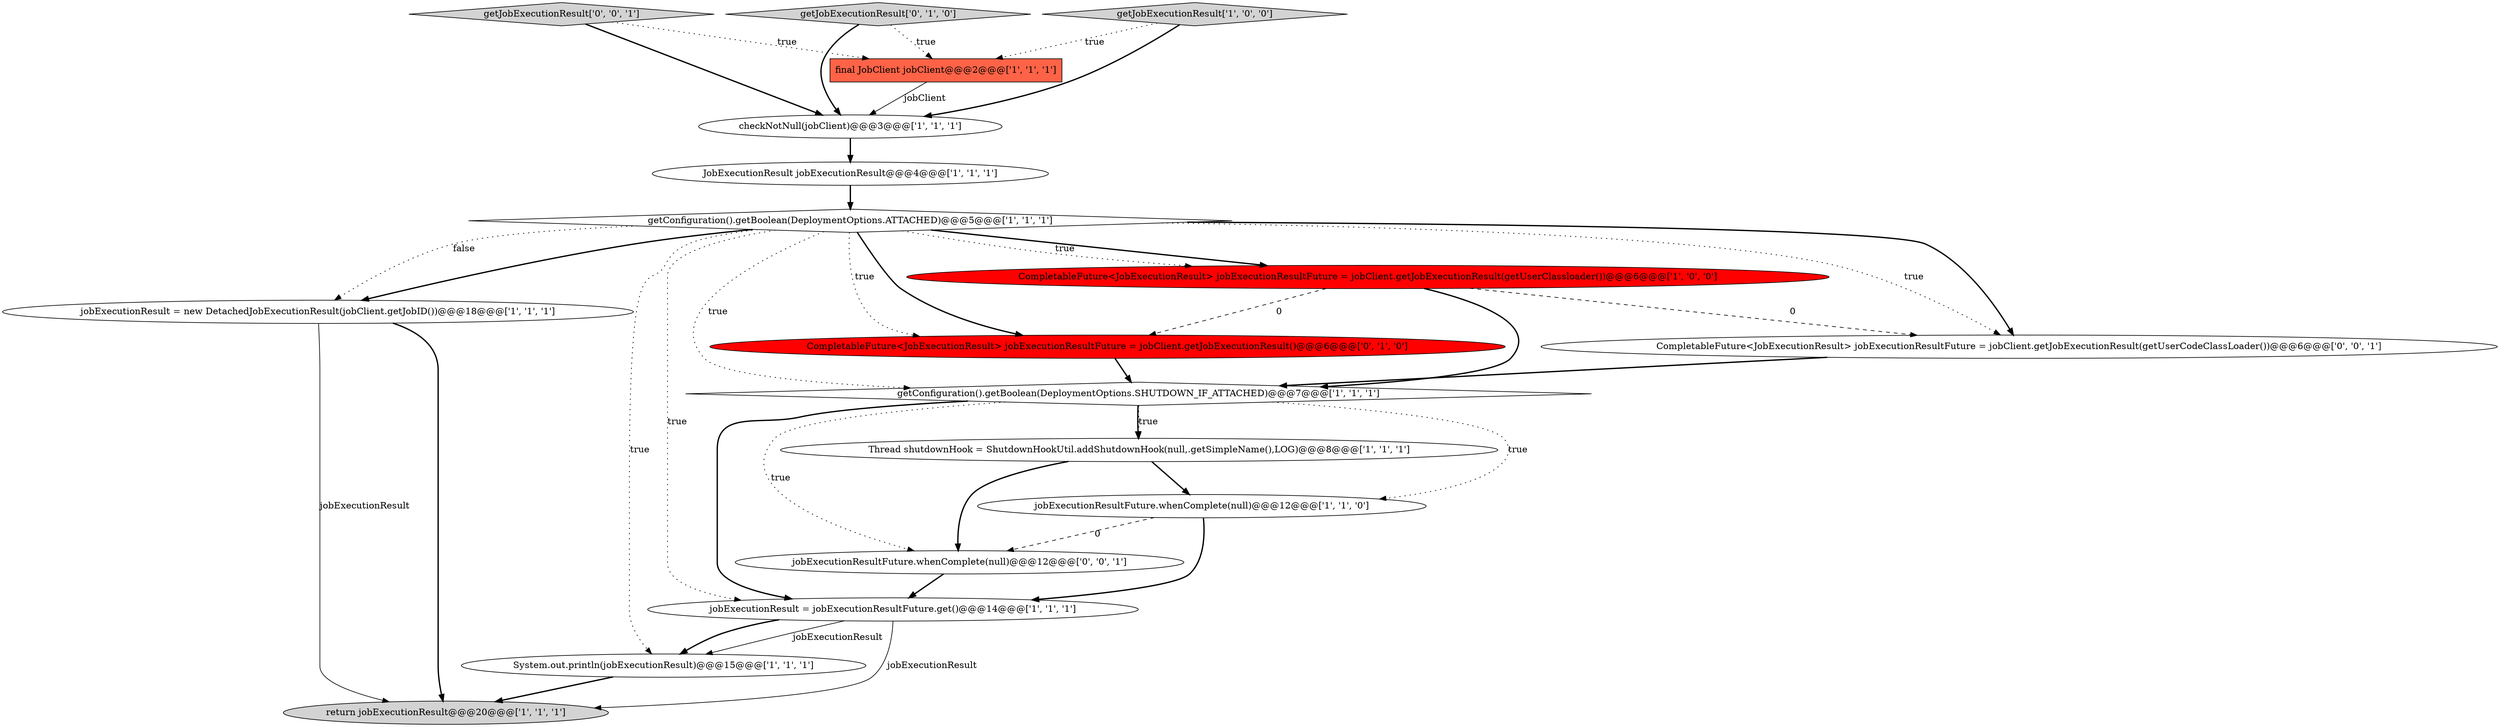 digraph {
15 [style = filled, label = "getJobExecutionResult['0', '0', '1']", fillcolor = lightgray, shape = diamond image = "AAA0AAABBB3BBB"];
16 [style = filled, label = "jobExecutionResultFuture.whenComplete(null)@@@12@@@['0', '0', '1']", fillcolor = white, shape = ellipse image = "AAA0AAABBB3BBB"];
4 [style = filled, label = "getConfiguration().getBoolean(DeploymentOptions.SHUTDOWN_IF_ATTACHED)@@@7@@@['1', '1', '1']", fillcolor = white, shape = diamond image = "AAA0AAABBB1BBB"];
14 [style = filled, label = "getJobExecutionResult['0', '1', '0']", fillcolor = lightgray, shape = diamond image = "AAA0AAABBB2BBB"];
12 [style = filled, label = "jobExecutionResult = new DetachedJobExecutionResult(jobClient.getJobID())@@@18@@@['1', '1', '1']", fillcolor = white, shape = ellipse image = "AAA0AAABBB1BBB"];
9 [style = filled, label = "final JobClient jobClient@@@2@@@['1', '1', '1']", fillcolor = tomato, shape = box image = "AAA0AAABBB1BBB"];
6 [style = filled, label = "getConfiguration().getBoolean(DeploymentOptions.ATTACHED)@@@5@@@['1', '1', '1']", fillcolor = white, shape = diamond image = "AAA0AAABBB1BBB"];
7 [style = filled, label = "Thread shutdownHook = ShutdownHookUtil.addShutdownHook(null,.getSimpleName(),LOG)@@@8@@@['1', '1', '1']", fillcolor = white, shape = ellipse image = "AAA0AAABBB1BBB"];
0 [style = filled, label = "JobExecutionResult jobExecutionResult@@@4@@@['1', '1', '1']", fillcolor = white, shape = ellipse image = "AAA0AAABBB1BBB"];
1 [style = filled, label = "jobExecutionResultFuture.whenComplete(null)@@@12@@@['1', '1', '0']", fillcolor = white, shape = ellipse image = "AAA0AAABBB1BBB"];
2 [style = filled, label = "CompletableFuture<JobExecutionResult> jobExecutionResultFuture = jobClient.getJobExecutionResult(getUserClassloader())@@@6@@@['1', '0', '0']", fillcolor = red, shape = ellipse image = "AAA1AAABBB1BBB"];
5 [style = filled, label = "System.out.println(jobExecutionResult)@@@15@@@['1', '1', '1']", fillcolor = white, shape = ellipse image = "AAA0AAABBB1BBB"];
11 [style = filled, label = "jobExecutionResult = jobExecutionResultFuture.get()@@@14@@@['1', '1', '1']", fillcolor = white, shape = ellipse image = "AAA0AAABBB1BBB"];
3 [style = filled, label = "return jobExecutionResult@@@20@@@['1', '1', '1']", fillcolor = lightgray, shape = ellipse image = "AAA0AAABBB1BBB"];
13 [style = filled, label = "CompletableFuture<JobExecutionResult> jobExecutionResultFuture = jobClient.getJobExecutionResult()@@@6@@@['0', '1', '0']", fillcolor = red, shape = ellipse image = "AAA1AAABBB2BBB"];
10 [style = filled, label = "getJobExecutionResult['1', '0', '0']", fillcolor = lightgray, shape = diamond image = "AAA0AAABBB1BBB"];
8 [style = filled, label = "checkNotNull(jobClient)@@@3@@@['1', '1', '1']", fillcolor = white, shape = ellipse image = "AAA0AAABBB1BBB"];
17 [style = filled, label = "CompletableFuture<JobExecutionResult> jobExecutionResultFuture = jobClient.getJobExecutionResult(getUserCodeClassLoader())@@@6@@@['0', '0', '1']", fillcolor = white, shape = ellipse image = "AAA0AAABBB3BBB"];
5->3 [style = bold, label=""];
6->17 [style = bold, label=""];
9->8 [style = solid, label="jobClient"];
7->1 [style = bold, label=""];
16->11 [style = bold, label=""];
4->1 [style = dotted, label="true"];
0->6 [style = bold, label=""];
6->13 [style = dotted, label="true"];
12->3 [style = solid, label="jobExecutionResult"];
4->7 [style = dotted, label="true"];
10->9 [style = dotted, label="true"];
2->17 [style = dashed, label="0"];
2->4 [style = bold, label=""];
6->17 [style = dotted, label="true"];
4->7 [style = bold, label=""];
15->9 [style = dotted, label="true"];
1->11 [style = bold, label=""];
6->2 [style = bold, label=""];
8->0 [style = bold, label=""];
6->12 [style = dotted, label="false"];
11->5 [style = bold, label=""];
6->2 [style = dotted, label="true"];
10->8 [style = bold, label=""];
6->4 [style = dotted, label="true"];
11->5 [style = solid, label="jobExecutionResult"];
2->13 [style = dashed, label="0"];
1->16 [style = dashed, label="0"];
6->13 [style = bold, label=""];
7->16 [style = bold, label=""];
14->8 [style = bold, label=""];
12->3 [style = bold, label=""];
14->9 [style = dotted, label="true"];
4->16 [style = dotted, label="true"];
6->11 [style = dotted, label="true"];
11->3 [style = solid, label="jobExecutionResult"];
4->11 [style = bold, label=""];
15->8 [style = bold, label=""];
17->4 [style = bold, label=""];
6->5 [style = dotted, label="true"];
13->4 [style = bold, label=""];
6->12 [style = bold, label=""];
}
